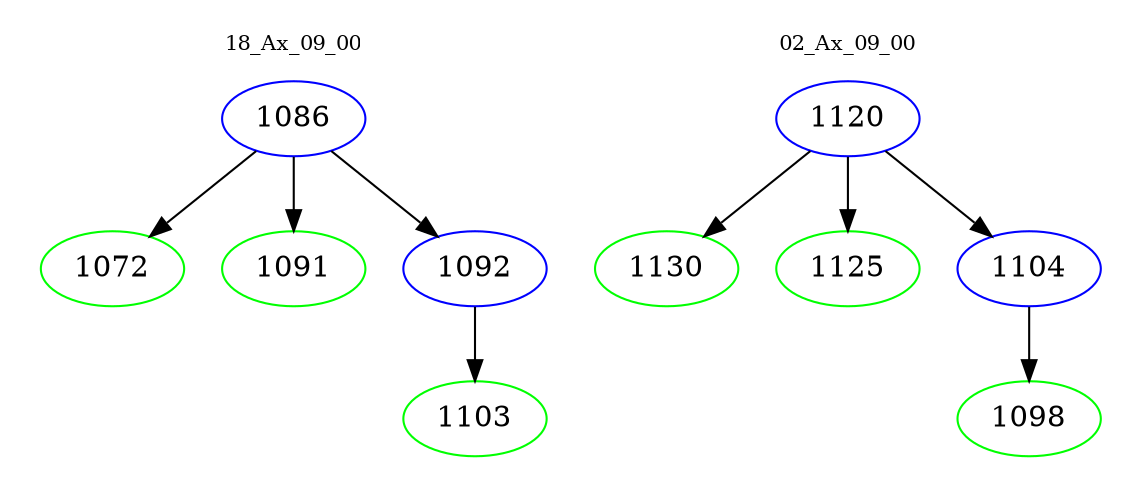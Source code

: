 digraph{
subgraph cluster_0 {
color = white
label = "18_Ax_09_00";
fontsize=10;
T0_1086 [label="1086", color="blue"]
T0_1086 -> T0_1072 [color="black"]
T0_1072 [label="1072", color="green"]
T0_1086 -> T0_1091 [color="black"]
T0_1091 [label="1091", color="green"]
T0_1086 -> T0_1092 [color="black"]
T0_1092 [label="1092", color="blue"]
T0_1092 -> T0_1103 [color="black"]
T0_1103 [label="1103", color="green"]
}
subgraph cluster_1 {
color = white
label = "02_Ax_09_00";
fontsize=10;
T1_1120 [label="1120", color="blue"]
T1_1120 -> T1_1130 [color="black"]
T1_1130 [label="1130", color="green"]
T1_1120 -> T1_1125 [color="black"]
T1_1125 [label="1125", color="green"]
T1_1120 -> T1_1104 [color="black"]
T1_1104 [label="1104", color="blue"]
T1_1104 -> T1_1098 [color="black"]
T1_1098 [label="1098", color="green"]
}
}
